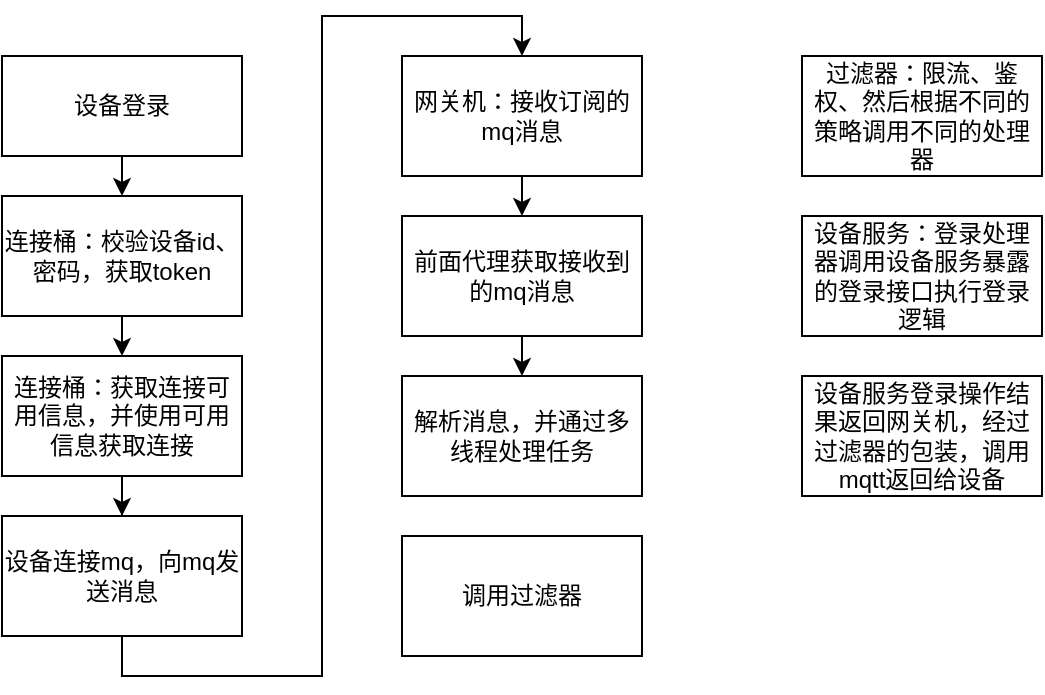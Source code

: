 <mxfile version="13.10.0" type="github">
  <diagram id="lWI4Yrw9_XgJYYFOmo5q" name="第 1 页">
    <mxGraphModel dx="1038" dy="548" grid="1" gridSize="10" guides="1" tooltips="1" connect="1" arrows="1" fold="1" page="1" pageScale="1" pageWidth="827" pageHeight="1169" math="0" shadow="0">
      <root>
        <mxCell id="0" />
        <mxCell id="1" parent="0" />
        <mxCell id="txyQpk4Wq3mBFP4diiCH-7" style="edgeStyle=orthogonalEdgeStyle;rounded=0;orthogonalLoop=1;jettySize=auto;html=1;exitX=0.5;exitY=1;exitDx=0;exitDy=0;entryX=0.5;entryY=0;entryDx=0;entryDy=0;" edge="1" parent="1" source="sZy4BEvlhW2PZ91gEMgt-1" target="sZy4BEvlhW2PZ91gEMgt-2">
          <mxGeometry relative="1" as="geometry" />
        </mxCell>
        <mxCell id="sZy4BEvlhW2PZ91gEMgt-1" value="设备登录" style="rounded=0;whiteSpace=wrap;html=1;" parent="1" vertex="1">
          <mxGeometry x="160" y="40" width="120" height="50" as="geometry" />
        </mxCell>
        <mxCell id="txyQpk4Wq3mBFP4diiCH-8" style="edgeStyle=orthogonalEdgeStyle;rounded=0;orthogonalLoop=1;jettySize=auto;html=1;exitX=0.5;exitY=1;exitDx=0;exitDy=0;entryX=0.5;entryY=0;entryDx=0;entryDy=0;" edge="1" parent="1" source="sZy4BEvlhW2PZ91gEMgt-2" target="txyQpk4Wq3mBFP4diiCH-1">
          <mxGeometry relative="1" as="geometry" />
        </mxCell>
        <mxCell id="sZy4BEvlhW2PZ91gEMgt-2" value="连接桶：校验设备id、密码，获取token" style="rounded=0;whiteSpace=wrap;html=1;" parent="1" vertex="1">
          <mxGeometry x="160" y="110" width="120" height="60" as="geometry" />
        </mxCell>
        <mxCell id="txyQpk4Wq3mBFP4diiCH-9" value="" style="edgeStyle=orthogonalEdgeStyle;rounded=0;orthogonalLoop=1;jettySize=auto;html=1;" edge="1" parent="1" source="txyQpk4Wq3mBFP4diiCH-1" target="txyQpk4Wq3mBFP4diiCH-2">
          <mxGeometry relative="1" as="geometry" />
        </mxCell>
        <mxCell id="txyQpk4Wq3mBFP4diiCH-1" value="连接桶：获取连接可用信息，并使用可用信息获取连接" style="rounded=0;whiteSpace=wrap;html=1;" vertex="1" parent="1">
          <mxGeometry x="160" y="190" width="120" height="60" as="geometry" />
        </mxCell>
        <mxCell id="txyQpk4Wq3mBFP4diiCH-13" style="edgeStyle=orthogonalEdgeStyle;rounded=0;orthogonalLoop=1;jettySize=auto;html=1;exitX=0.5;exitY=1;exitDx=0;exitDy=0;entryX=0.5;entryY=0;entryDx=0;entryDy=0;" edge="1" parent="1" source="txyQpk4Wq3mBFP4diiCH-2" target="txyQpk4Wq3mBFP4diiCH-10">
          <mxGeometry relative="1" as="geometry" />
        </mxCell>
        <mxCell id="txyQpk4Wq3mBFP4diiCH-2" value="设备连接mq，向mq发送消息" style="rounded=0;whiteSpace=wrap;html=1;" vertex="1" parent="1">
          <mxGeometry x="160" y="270" width="120" height="60" as="geometry" />
        </mxCell>
        <mxCell id="txyQpk4Wq3mBFP4diiCH-15" style="edgeStyle=orthogonalEdgeStyle;rounded=0;orthogonalLoop=1;jettySize=auto;html=1;exitX=0.5;exitY=1;exitDx=0;exitDy=0;entryX=0.5;entryY=0;entryDx=0;entryDy=0;" edge="1" parent="1" source="txyQpk4Wq3mBFP4diiCH-10" target="txyQpk4Wq3mBFP4diiCH-11">
          <mxGeometry relative="1" as="geometry" />
        </mxCell>
        <mxCell id="txyQpk4Wq3mBFP4diiCH-10" value="网关机：接收订阅的mq消息" style="rounded=0;whiteSpace=wrap;html=1;" vertex="1" parent="1">
          <mxGeometry x="360" y="40" width="120" height="60" as="geometry" />
        </mxCell>
        <mxCell id="txyQpk4Wq3mBFP4diiCH-16" style="edgeStyle=orthogonalEdgeStyle;rounded=0;orthogonalLoop=1;jettySize=auto;html=1;exitX=0.5;exitY=1;exitDx=0;exitDy=0;entryX=0.5;entryY=0;entryDx=0;entryDy=0;" edge="1" parent="1" source="txyQpk4Wq3mBFP4diiCH-11" target="txyQpk4Wq3mBFP4diiCH-12">
          <mxGeometry relative="1" as="geometry" />
        </mxCell>
        <mxCell id="txyQpk4Wq3mBFP4diiCH-11" value="前面代理获取接收到的mq消息" style="rounded=0;whiteSpace=wrap;html=1;" vertex="1" parent="1">
          <mxGeometry x="360" y="120" width="120" height="60" as="geometry" />
        </mxCell>
        <mxCell id="txyQpk4Wq3mBFP4diiCH-12" value="解析消息，并通过多线程处理任务" style="rounded=0;whiteSpace=wrap;html=1;" vertex="1" parent="1">
          <mxGeometry x="360" y="200" width="120" height="60" as="geometry" />
        </mxCell>
        <mxCell id="txyQpk4Wq3mBFP4diiCH-17" value="调用过滤器&lt;br&gt;" style="rounded=0;whiteSpace=wrap;html=1;" vertex="1" parent="1">
          <mxGeometry x="360" y="280" width="120" height="60" as="geometry" />
        </mxCell>
        <mxCell id="txyQpk4Wq3mBFP4diiCH-18" value="过滤器：限流、鉴权、然后根据不同的策略调用不同的处理器" style="rounded=0;whiteSpace=wrap;html=1;" vertex="1" parent="1">
          <mxGeometry x="560" y="40" width="120" height="60" as="geometry" />
        </mxCell>
        <mxCell id="txyQpk4Wq3mBFP4diiCH-19" value="设备服务：登录处理器调用设备服务暴露的登录接口执行登录逻辑" style="rounded=0;whiteSpace=wrap;html=1;" vertex="1" parent="1">
          <mxGeometry x="560" y="120" width="120" height="60" as="geometry" />
        </mxCell>
        <mxCell id="txyQpk4Wq3mBFP4diiCH-20" value="设备服务登录操作结果返回网关机，经过过滤器的包装，调用mqtt返回给设备" style="rounded=0;whiteSpace=wrap;html=1;" vertex="1" parent="1">
          <mxGeometry x="560" y="200" width="120" height="60" as="geometry" />
        </mxCell>
      </root>
    </mxGraphModel>
  </diagram>
</mxfile>
